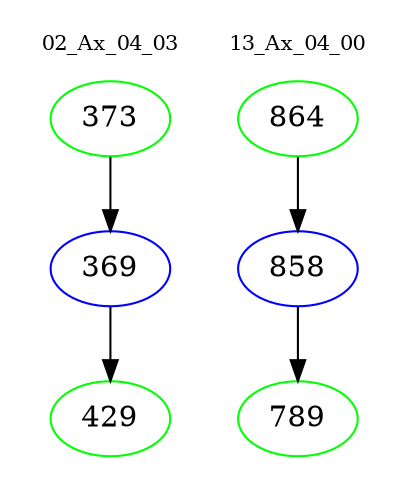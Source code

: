 digraph{
subgraph cluster_0 {
color = white
label = "02_Ax_04_03";
fontsize=10;
T0_373 [label="373", color="green"]
T0_373 -> T0_369 [color="black"]
T0_369 [label="369", color="blue"]
T0_369 -> T0_429 [color="black"]
T0_429 [label="429", color="green"]
}
subgraph cluster_1 {
color = white
label = "13_Ax_04_00";
fontsize=10;
T1_864 [label="864", color="green"]
T1_864 -> T1_858 [color="black"]
T1_858 [label="858", color="blue"]
T1_858 -> T1_789 [color="black"]
T1_789 [label="789", color="green"]
}
}
